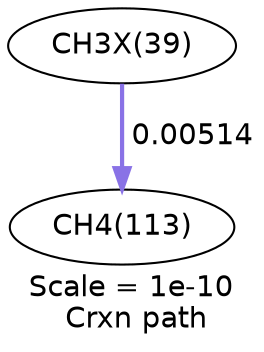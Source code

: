 digraph reaction_paths {
center=1;
s36 -> s13[fontname="Helvetica", style="setlinewidth(2.02)", arrowsize=1.01, color="0.7, 0.505, 0.9"
, label=" 0.00514"];
s13 [ fontname="Helvetica", label="CH4(113)"];
s36 [ fontname="Helvetica", label="CH3X(39)"];
 label = "Scale = 1e-10\l Crxn path";
 fontname = "Helvetica";
}
